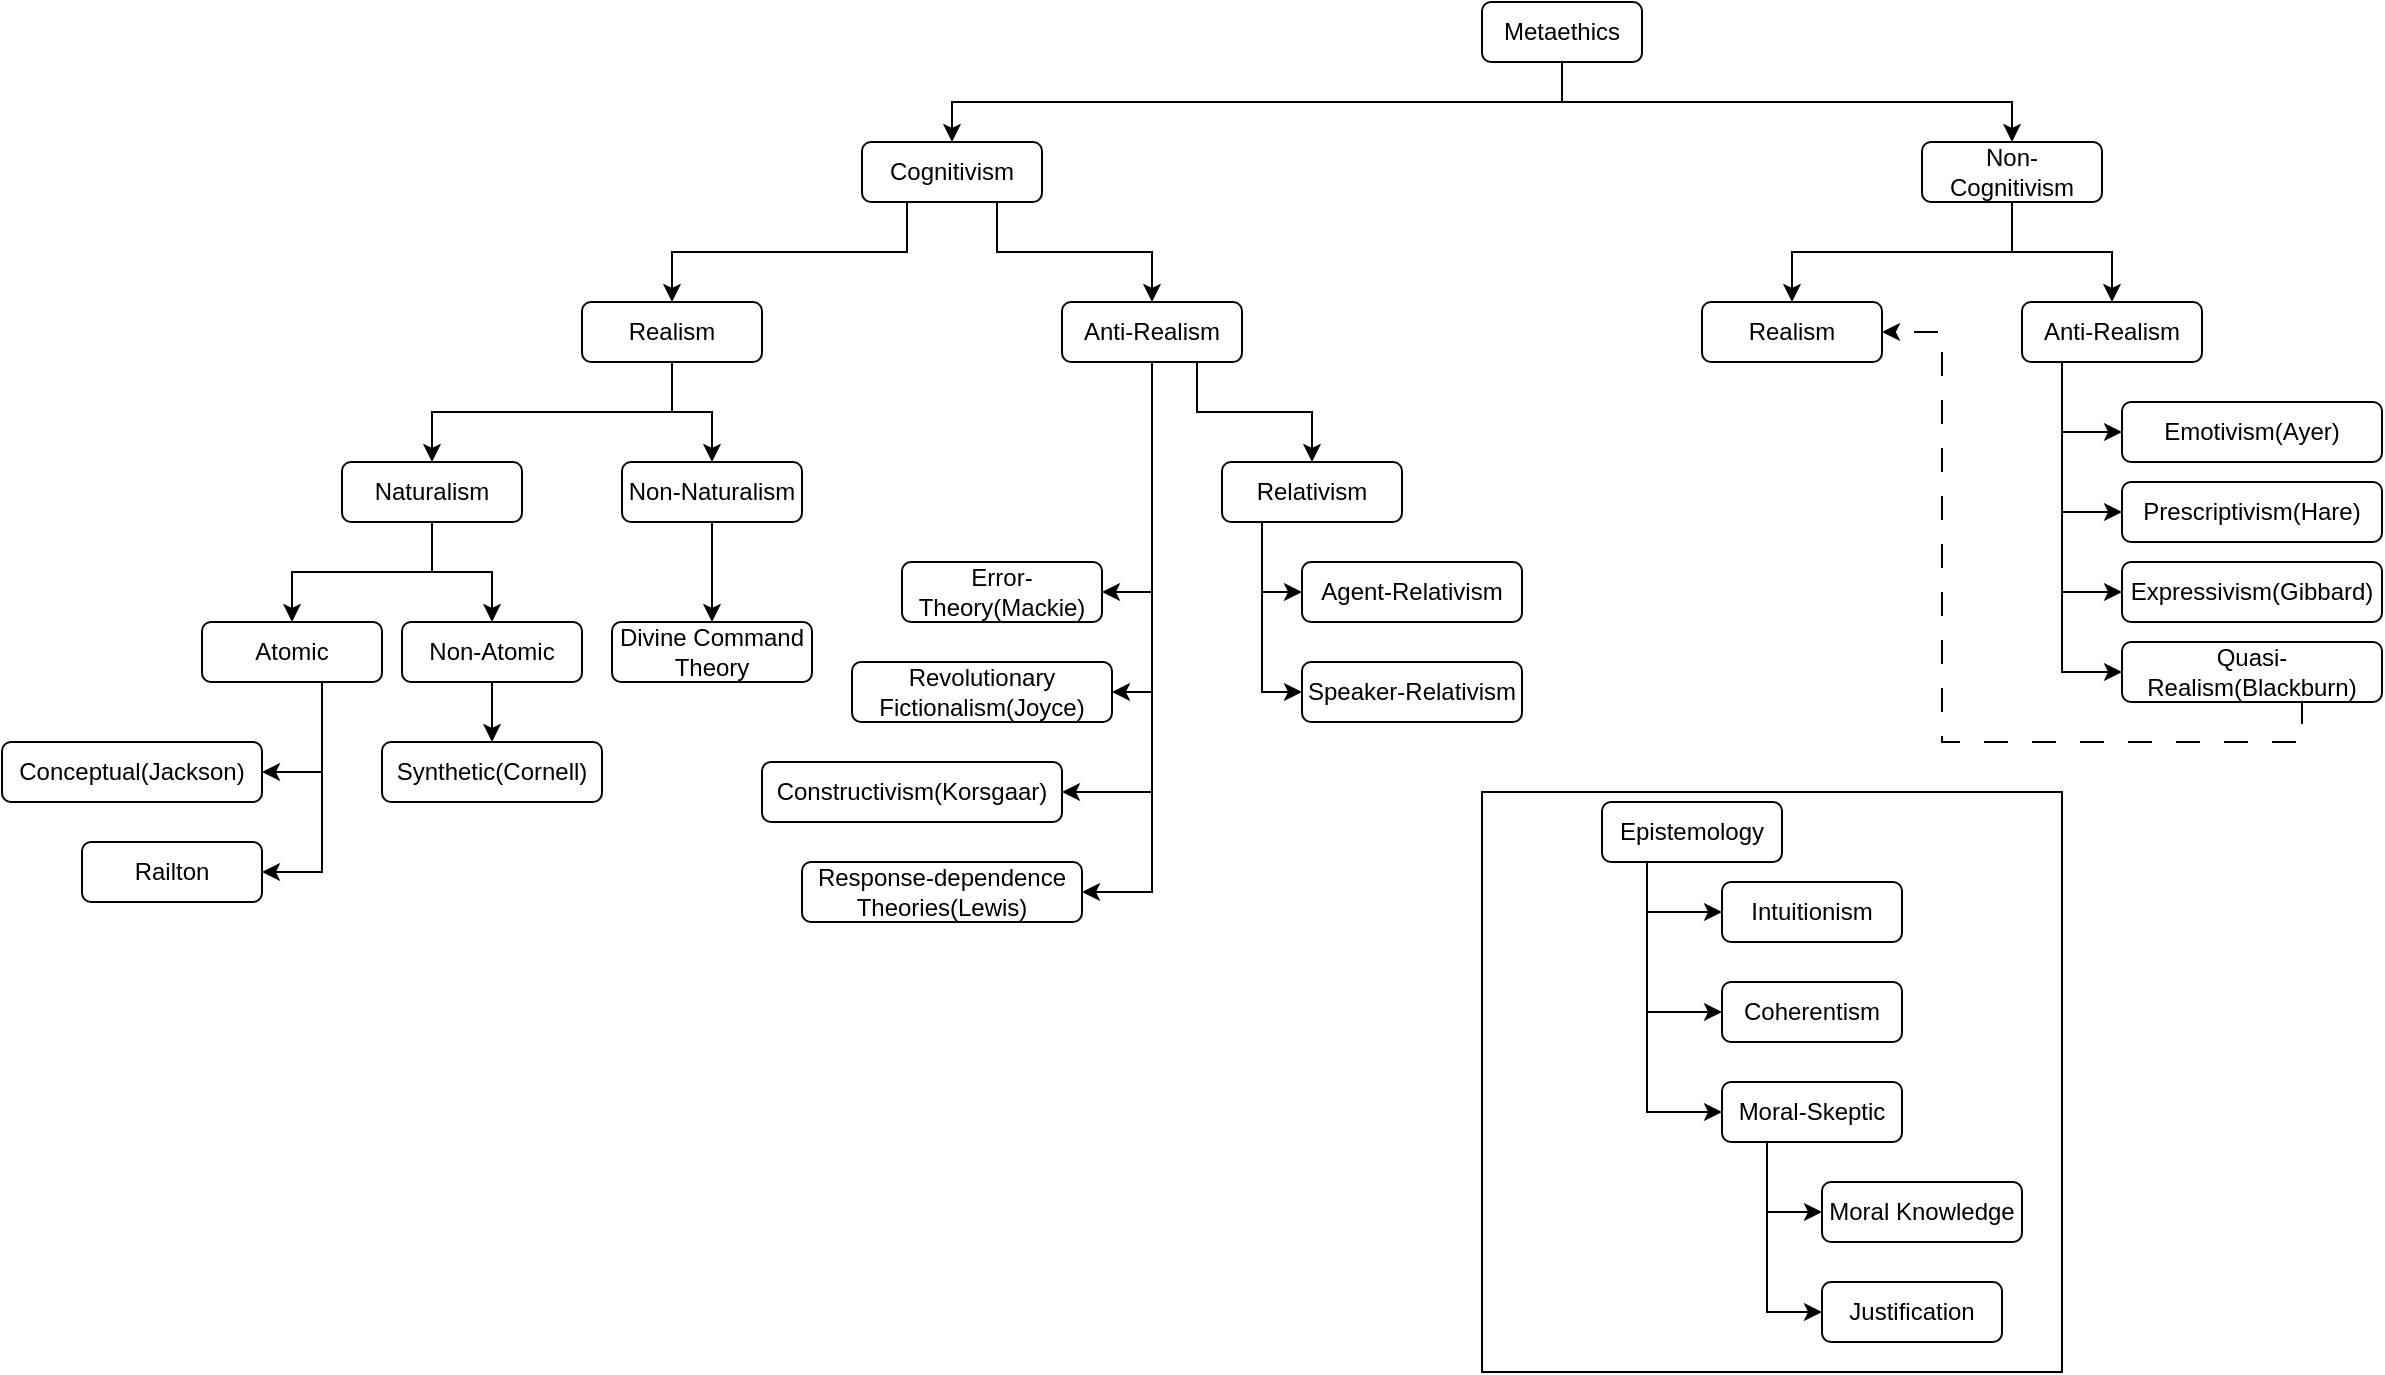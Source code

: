 <mxfile version="24.9.2">
  <diagram name="Page-1" id="ZaGmszB4qj0vFIJQAZdk">
    <mxGraphModel dx="2693" dy="897" grid="1" gridSize="10" guides="1" tooltips="1" connect="1" arrows="1" fold="1" page="1" pageScale="1" pageWidth="850" pageHeight="1100" math="0" shadow="0">
      <root>
        <mxCell id="0" />
        <mxCell id="1" parent="0" />
        <mxCell id="DnRtbkiLKbXyGwR7Kk6O-113" value="" style="whiteSpace=wrap;html=1;aspect=fixed;" vertex="1" parent="1">
          <mxGeometry x="610" y="405" width="290" height="290" as="geometry" />
        </mxCell>
        <mxCell id="DnRtbkiLKbXyGwR7Kk6O-74" style="edgeStyle=orthogonalEdgeStyle;rounded=0;orthogonalLoop=1;jettySize=auto;html=1;exitX=0.5;exitY=1;exitDx=0;exitDy=0;entryX=0.5;entryY=0;entryDx=0;entryDy=0;" edge="1" parent="1" source="DnRtbkiLKbXyGwR7Kk6O-1" target="DnRtbkiLKbXyGwR7Kk6O-4">
          <mxGeometry relative="1" as="geometry" />
        </mxCell>
        <mxCell id="DnRtbkiLKbXyGwR7Kk6O-75" style="edgeStyle=orthogonalEdgeStyle;rounded=0;orthogonalLoop=1;jettySize=auto;html=1;exitX=0.5;exitY=1;exitDx=0;exitDy=0;entryX=0.5;entryY=0;entryDx=0;entryDy=0;" edge="1" parent="1" source="DnRtbkiLKbXyGwR7Kk6O-1" target="DnRtbkiLKbXyGwR7Kk6O-3">
          <mxGeometry relative="1" as="geometry" />
        </mxCell>
        <mxCell id="DnRtbkiLKbXyGwR7Kk6O-1" value="Metaethics" style="rounded=1;whiteSpace=wrap;html=1;" vertex="1" parent="1">
          <mxGeometry x="610" y="10" width="80" height="30" as="geometry" />
        </mxCell>
        <mxCell id="DnRtbkiLKbXyGwR7Kk6O-47" style="edgeStyle=orthogonalEdgeStyle;rounded=0;orthogonalLoop=1;jettySize=auto;html=1;exitX=0.5;exitY=1;exitDx=0;exitDy=0;entryX=0.5;entryY=0;entryDx=0;entryDy=0;" edge="1" parent="1" source="DnRtbkiLKbXyGwR7Kk6O-3" target="DnRtbkiLKbXyGwR7Kk6O-8">
          <mxGeometry relative="1" as="geometry" />
        </mxCell>
        <mxCell id="DnRtbkiLKbXyGwR7Kk6O-84" style="edgeStyle=orthogonalEdgeStyle;rounded=0;orthogonalLoop=1;jettySize=auto;html=1;exitX=0.5;exitY=1;exitDx=0;exitDy=0;entryX=0.5;entryY=0;entryDx=0;entryDy=0;" edge="1" parent="1" source="DnRtbkiLKbXyGwR7Kk6O-3" target="DnRtbkiLKbXyGwR7Kk6O-83">
          <mxGeometry relative="1" as="geometry" />
        </mxCell>
        <mxCell id="DnRtbkiLKbXyGwR7Kk6O-3" value="Non-Cognitivism" style="rounded=1;whiteSpace=wrap;html=1;" vertex="1" parent="1">
          <mxGeometry x="830" y="80" width="90" height="30" as="geometry" />
        </mxCell>
        <mxCell id="DnRtbkiLKbXyGwR7Kk6O-37" style="edgeStyle=orthogonalEdgeStyle;rounded=0;orthogonalLoop=1;jettySize=auto;html=1;exitX=0.25;exitY=1;exitDx=0;exitDy=0;entryX=0.5;entryY=0;entryDx=0;entryDy=0;" edge="1" parent="1" source="DnRtbkiLKbXyGwR7Kk6O-4" target="DnRtbkiLKbXyGwR7Kk6O-5">
          <mxGeometry relative="1" as="geometry" />
        </mxCell>
        <mxCell id="DnRtbkiLKbXyGwR7Kk6O-40" style="edgeStyle=orthogonalEdgeStyle;rounded=0;orthogonalLoop=1;jettySize=auto;html=1;exitX=0.75;exitY=1;exitDx=0;exitDy=0;entryX=0.5;entryY=0;entryDx=0;entryDy=0;" edge="1" parent="1" source="DnRtbkiLKbXyGwR7Kk6O-4" target="DnRtbkiLKbXyGwR7Kk6O-39">
          <mxGeometry relative="1" as="geometry" />
        </mxCell>
        <mxCell id="DnRtbkiLKbXyGwR7Kk6O-4" value="Cognitivism" style="rounded=1;whiteSpace=wrap;html=1;" vertex="1" parent="1">
          <mxGeometry x="300" y="80" width="90" height="30" as="geometry" />
        </mxCell>
        <mxCell id="DnRtbkiLKbXyGwR7Kk6O-44" style="edgeStyle=orthogonalEdgeStyle;rounded=0;orthogonalLoop=1;jettySize=auto;html=1;exitX=0.5;exitY=1;exitDx=0;exitDy=0;entryX=0.5;entryY=0;entryDx=0;entryDy=0;" edge="1" parent="1" source="DnRtbkiLKbXyGwR7Kk6O-5" target="DnRtbkiLKbXyGwR7Kk6O-12">
          <mxGeometry relative="1" as="geometry" />
        </mxCell>
        <mxCell id="DnRtbkiLKbXyGwR7Kk6O-45" style="edgeStyle=orthogonalEdgeStyle;rounded=0;orthogonalLoop=1;jettySize=auto;html=1;exitX=0.5;exitY=1;exitDx=0;exitDy=0;entryX=0.5;entryY=0;entryDx=0;entryDy=0;" edge="1" parent="1" source="DnRtbkiLKbXyGwR7Kk6O-5" target="DnRtbkiLKbXyGwR7Kk6O-7">
          <mxGeometry relative="1" as="geometry" />
        </mxCell>
        <mxCell id="DnRtbkiLKbXyGwR7Kk6O-5" value="Realism" style="rounded=1;whiteSpace=wrap;html=1;" vertex="1" parent="1">
          <mxGeometry x="160" y="160" width="90" height="30" as="geometry" />
        </mxCell>
        <mxCell id="DnRtbkiLKbXyGwR7Kk6O-46" style="edgeStyle=orthogonalEdgeStyle;rounded=0;orthogonalLoop=1;jettySize=auto;html=1;exitX=0.5;exitY=1;exitDx=0;exitDy=0;entryX=0.5;entryY=0;entryDx=0;entryDy=0;" edge="1" parent="1" source="DnRtbkiLKbXyGwR7Kk6O-7" target="DnRtbkiLKbXyGwR7Kk6O-13">
          <mxGeometry relative="1" as="geometry" />
        </mxCell>
        <mxCell id="DnRtbkiLKbXyGwR7Kk6O-7" value="Non-Naturalism" style="rounded=1;whiteSpace=wrap;html=1;" vertex="1" parent="1">
          <mxGeometry x="180" y="240" width="90" height="30" as="geometry" />
        </mxCell>
        <mxCell id="DnRtbkiLKbXyGwR7Kk6O-51" style="edgeStyle=orthogonalEdgeStyle;rounded=0;orthogonalLoop=1;jettySize=auto;html=1;exitX=0.5;exitY=1;exitDx=0;exitDy=0;entryX=0;entryY=0.5;entryDx=0;entryDy=0;" edge="1" parent="1" source="DnRtbkiLKbXyGwR7Kk6O-8" target="DnRtbkiLKbXyGwR7Kk6O-10">
          <mxGeometry relative="1" as="geometry">
            <Array as="points">
              <mxPoint x="900" y="190" />
              <mxPoint x="900" y="225" />
            </Array>
          </mxGeometry>
        </mxCell>
        <mxCell id="DnRtbkiLKbXyGwR7Kk6O-53" style="edgeStyle=orthogonalEdgeStyle;rounded=0;orthogonalLoop=1;jettySize=auto;html=1;exitX=0.5;exitY=1;exitDx=0;exitDy=0;entryX=0;entryY=0.5;entryDx=0;entryDy=0;" edge="1" parent="1" source="DnRtbkiLKbXyGwR7Kk6O-8" target="DnRtbkiLKbXyGwR7Kk6O-49">
          <mxGeometry relative="1" as="geometry">
            <Array as="points">
              <mxPoint x="900" y="190" />
              <mxPoint x="900" y="265" />
            </Array>
          </mxGeometry>
        </mxCell>
        <mxCell id="DnRtbkiLKbXyGwR7Kk6O-54" style="edgeStyle=orthogonalEdgeStyle;rounded=0;orthogonalLoop=1;jettySize=auto;html=1;exitX=0.5;exitY=1;exitDx=0;exitDy=0;entryX=0;entryY=0.5;entryDx=0;entryDy=0;" edge="1" parent="1" source="DnRtbkiLKbXyGwR7Kk6O-8" target="DnRtbkiLKbXyGwR7Kk6O-48">
          <mxGeometry relative="1" as="geometry">
            <Array as="points">
              <mxPoint x="900" y="190" />
              <mxPoint x="900" y="305" />
            </Array>
          </mxGeometry>
        </mxCell>
        <mxCell id="DnRtbkiLKbXyGwR7Kk6O-85" style="edgeStyle=orthogonalEdgeStyle;rounded=0;orthogonalLoop=1;jettySize=auto;html=1;exitX=0.5;exitY=1;exitDx=0;exitDy=0;entryX=0;entryY=0.5;entryDx=0;entryDy=0;" edge="1" parent="1" source="DnRtbkiLKbXyGwR7Kk6O-8" target="DnRtbkiLKbXyGwR7Kk6O-19">
          <mxGeometry relative="1" as="geometry">
            <Array as="points">
              <mxPoint x="900" y="190" />
              <mxPoint x="900" y="345" />
            </Array>
          </mxGeometry>
        </mxCell>
        <mxCell id="DnRtbkiLKbXyGwR7Kk6O-8" value="Anti-Realism" style="rounded=1;whiteSpace=wrap;html=1;" vertex="1" parent="1">
          <mxGeometry x="880" y="160" width="90" height="30" as="geometry" />
        </mxCell>
        <mxCell id="DnRtbkiLKbXyGwR7Kk6O-9" value="Error-Theory(Mackie)" style="rounded=1;whiteSpace=wrap;html=1;" vertex="1" parent="1">
          <mxGeometry x="320" y="290" width="100" height="30" as="geometry" />
        </mxCell>
        <mxCell id="DnRtbkiLKbXyGwR7Kk6O-10" value="Emotivism(Ayer)" style="rounded=1;whiteSpace=wrap;html=1;" vertex="1" parent="1">
          <mxGeometry x="930" y="210" width="130" height="30" as="geometry" />
        </mxCell>
        <mxCell id="DnRtbkiLKbXyGwR7Kk6O-76" style="edgeStyle=orthogonalEdgeStyle;rounded=0;orthogonalLoop=1;jettySize=auto;html=1;exitX=0.5;exitY=1;exitDx=0;exitDy=0;entryX=0.5;entryY=0;entryDx=0;entryDy=0;" edge="1" parent="1" source="DnRtbkiLKbXyGwR7Kk6O-12" target="DnRtbkiLKbXyGwR7Kk6O-16">
          <mxGeometry relative="1" as="geometry" />
        </mxCell>
        <mxCell id="DnRtbkiLKbXyGwR7Kk6O-77" style="edgeStyle=orthogonalEdgeStyle;rounded=0;orthogonalLoop=1;jettySize=auto;html=1;exitX=0.5;exitY=1;exitDx=0;exitDy=0;" edge="1" parent="1" source="DnRtbkiLKbXyGwR7Kk6O-12" target="DnRtbkiLKbXyGwR7Kk6O-34">
          <mxGeometry relative="1" as="geometry" />
        </mxCell>
        <mxCell id="DnRtbkiLKbXyGwR7Kk6O-12" value="Naturalism" style="rounded=1;whiteSpace=wrap;html=1;" vertex="1" parent="1">
          <mxGeometry x="40" y="240" width="90" height="30" as="geometry" />
        </mxCell>
        <mxCell id="DnRtbkiLKbXyGwR7Kk6O-13" value="Divine Command Theory" style="rounded=1;whiteSpace=wrap;html=1;" vertex="1" parent="1">
          <mxGeometry x="175" y="320" width="100" height="30" as="geometry" />
        </mxCell>
        <mxCell id="DnRtbkiLKbXyGwR7Kk6O-67" style="edgeStyle=orthogonalEdgeStyle;rounded=0;orthogonalLoop=1;jettySize=auto;html=1;exitX=0.5;exitY=1;exitDx=0;exitDy=0;entryX=1;entryY=0.5;entryDx=0;entryDy=0;" edge="1" parent="1" source="DnRtbkiLKbXyGwR7Kk6O-16" target="DnRtbkiLKbXyGwR7Kk6O-31">
          <mxGeometry relative="1" as="geometry">
            <Array as="points">
              <mxPoint x="30" y="350" />
              <mxPoint x="30" y="395" />
            </Array>
          </mxGeometry>
        </mxCell>
        <mxCell id="DnRtbkiLKbXyGwR7Kk6O-68" style="edgeStyle=orthogonalEdgeStyle;rounded=0;orthogonalLoop=1;jettySize=auto;html=1;exitX=0.5;exitY=1;exitDx=0;exitDy=0;entryX=1;entryY=0.5;entryDx=0;entryDy=0;" edge="1" parent="1" source="DnRtbkiLKbXyGwR7Kk6O-16" target="DnRtbkiLKbXyGwR7Kk6O-17">
          <mxGeometry relative="1" as="geometry">
            <Array as="points">
              <mxPoint x="30" y="350" />
              <mxPoint x="30" y="445" />
            </Array>
          </mxGeometry>
        </mxCell>
        <mxCell id="DnRtbkiLKbXyGwR7Kk6O-16" value="Atomic" style="rounded=1;whiteSpace=wrap;html=1;" vertex="1" parent="1">
          <mxGeometry x="-30" y="320" width="90" height="30" as="geometry" />
        </mxCell>
        <mxCell id="DnRtbkiLKbXyGwR7Kk6O-17" value="Railton" style="rounded=1;whiteSpace=wrap;html=1;" vertex="1" parent="1">
          <mxGeometry x="-90" y="430" width="90" height="30" as="geometry" />
        </mxCell>
        <mxCell id="DnRtbkiLKbXyGwR7Kk6O-42" style="edgeStyle=orthogonalEdgeStyle;rounded=0;orthogonalLoop=1;jettySize=auto;html=1;exitX=0.5;exitY=1;exitDx=0;exitDy=0;entryX=0;entryY=0.5;entryDx=0;entryDy=0;" edge="1" parent="1" source="DnRtbkiLKbXyGwR7Kk6O-18" target="DnRtbkiLKbXyGwR7Kk6O-23">
          <mxGeometry relative="1" as="geometry">
            <Array as="points">
              <mxPoint x="500" y="270" />
              <mxPoint x="500" y="305" />
            </Array>
          </mxGeometry>
        </mxCell>
        <mxCell id="DnRtbkiLKbXyGwR7Kk6O-43" style="edgeStyle=orthogonalEdgeStyle;rounded=0;orthogonalLoop=1;jettySize=auto;html=1;exitX=0.5;exitY=1;exitDx=0;exitDy=0;entryX=0;entryY=0.5;entryDx=0;entryDy=0;" edge="1" parent="1" source="DnRtbkiLKbXyGwR7Kk6O-18" target="DnRtbkiLKbXyGwR7Kk6O-22">
          <mxGeometry relative="1" as="geometry">
            <Array as="points">
              <mxPoint x="500" y="270" />
              <mxPoint x="500" y="355" />
            </Array>
          </mxGeometry>
        </mxCell>
        <mxCell id="DnRtbkiLKbXyGwR7Kk6O-18" value="Relativism" style="rounded=1;whiteSpace=wrap;html=1;" vertex="1" parent="1">
          <mxGeometry x="480" y="240" width="90" height="30" as="geometry" />
        </mxCell>
        <mxCell id="DnRtbkiLKbXyGwR7Kk6O-86" style="edgeStyle=orthogonalEdgeStyle;rounded=0;orthogonalLoop=1;jettySize=auto;html=1;exitX=0.5;exitY=1;exitDx=0;exitDy=0;entryX=1;entryY=0.5;entryDx=0;entryDy=0;dashed=1;dashPattern=12 12;fillColor=#f5f5f5;strokeColor=#000000;" edge="1" parent="1" source="DnRtbkiLKbXyGwR7Kk6O-19" target="DnRtbkiLKbXyGwR7Kk6O-83">
          <mxGeometry relative="1" as="geometry">
            <Array as="points">
              <mxPoint x="1020" y="380" />
              <mxPoint x="840" y="380" />
              <mxPoint x="840" y="175" />
            </Array>
          </mxGeometry>
        </mxCell>
        <mxCell id="DnRtbkiLKbXyGwR7Kk6O-19" value="Quasi-Realism(Blackburn)" style="rounded=1;whiteSpace=wrap;html=1;" vertex="1" parent="1">
          <mxGeometry x="930" y="330" width="130" height="30" as="geometry" />
        </mxCell>
        <mxCell id="DnRtbkiLKbXyGwR7Kk6O-20" value="Moral Knowledge" style="rounded=1;whiteSpace=wrap;html=1;" vertex="1" parent="1">
          <mxGeometry x="780" y="600" width="100" height="30" as="geometry" />
        </mxCell>
        <mxCell id="DnRtbkiLKbXyGwR7Kk6O-22" value="Speaker-Relativism" style="rounded=1;whiteSpace=wrap;html=1;" vertex="1" parent="1">
          <mxGeometry x="520" y="340" width="110" height="30" as="geometry" />
        </mxCell>
        <mxCell id="DnRtbkiLKbXyGwR7Kk6O-23" value="Agent-Relativism" style="rounded=1;whiteSpace=wrap;html=1;" vertex="1" parent="1">
          <mxGeometry x="520" y="290" width="110" height="30" as="geometry" />
        </mxCell>
        <mxCell id="DnRtbkiLKbXyGwR7Kk6O-24" value="Revolutionary Fictionalism(Joyce)" style="rounded=1;whiteSpace=wrap;html=1;" vertex="1" parent="1">
          <mxGeometry x="295" y="340" width="130" height="30" as="geometry" />
        </mxCell>
        <mxCell id="DnRtbkiLKbXyGwR7Kk6O-27" value="Constructivism(Korsgaar)" style="rounded=1;whiteSpace=wrap;html=1;" vertex="1" parent="1">
          <mxGeometry x="250" y="390" width="150" height="30" as="geometry" />
        </mxCell>
        <mxCell id="DnRtbkiLKbXyGwR7Kk6O-29" value="Response-dependence Theories(Lewis)" style="rounded=1;whiteSpace=wrap;html=1;" vertex="1" parent="1">
          <mxGeometry x="270" y="440" width="140" height="30" as="geometry" />
        </mxCell>
        <mxCell id="DnRtbkiLKbXyGwR7Kk6O-30" value="Synthetic(Cornell)" style="rounded=1;whiteSpace=wrap;html=1;" vertex="1" parent="1">
          <mxGeometry x="60" y="380" width="110" height="30" as="geometry" />
        </mxCell>
        <mxCell id="DnRtbkiLKbXyGwR7Kk6O-31" value="Conceptual(Jackson)" style="rounded=1;whiteSpace=wrap;html=1;" vertex="1" parent="1">
          <mxGeometry x="-130" y="380" width="130" height="30" as="geometry" />
        </mxCell>
        <mxCell id="DnRtbkiLKbXyGwR7Kk6O-80" style="edgeStyle=orthogonalEdgeStyle;rounded=0;orthogonalLoop=1;jettySize=auto;html=1;exitX=0.5;exitY=1;exitDx=0;exitDy=0;entryX=0.5;entryY=0;entryDx=0;entryDy=0;" edge="1" parent="1" source="DnRtbkiLKbXyGwR7Kk6O-34" target="DnRtbkiLKbXyGwR7Kk6O-30">
          <mxGeometry relative="1" as="geometry" />
        </mxCell>
        <mxCell id="DnRtbkiLKbXyGwR7Kk6O-34" value="Non-Atomic" style="rounded=1;whiteSpace=wrap;html=1;" vertex="1" parent="1">
          <mxGeometry x="70" y="320" width="90" height="30" as="geometry" />
        </mxCell>
        <mxCell id="DnRtbkiLKbXyGwR7Kk6O-57" style="edgeStyle=orthogonalEdgeStyle;rounded=0;orthogonalLoop=1;jettySize=auto;html=1;exitX=0.75;exitY=1;exitDx=0;exitDy=0;entryX=0.5;entryY=0;entryDx=0;entryDy=0;" edge="1" parent="1" source="DnRtbkiLKbXyGwR7Kk6O-39" target="DnRtbkiLKbXyGwR7Kk6O-18">
          <mxGeometry relative="1" as="geometry" />
        </mxCell>
        <mxCell id="DnRtbkiLKbXyGwR7Kk6O-90" style="edgeStyle=orthogonalEdgeStyle;rounded=0;orthogonalLoop=1;jettySize=auto;html=1;exitX=0.5;exitY=1;exitDx=0;exitDy=0;entryX=1;entryY=0.5;entryDx=0;entryDy=0;" edge="1" parent="1" source="DnRtbkiLKbXyGwR7Kk6O-39" target="DnRtbkiLKbXyGwR7Kk6O-9">
          <mxGeometry relative="1" as="geometry" />
        </mxCell>
        <mxCell id="DnRtbkiLKbXyGwR7Kk6O-91" style="edgeStyle=orthogonalEdgeStyle;rounded=0;orthogonalLoop=1;jettySize=auto;html=1;exitX=0.5;exitY=1;exitDx=0;exitDy=0;entryX=1;entryY=0.5;entryDx=0;entryDy=0;" edge="1" parent="1" source="DnRtbkiLKbXyGwR7Kk6O-39" target="DnRtbkiLKbXyGwR7Kk6O-24">
          <mxGeometry relative="1" as="geometry" />
        </mxCell>
        <mxCell id="DnRtbkiLKbXyGwR7Kk6O-92" style="edgeStyle=orthogonalEdgeStyle;rounded=0;orthogonalLoop=1;jettySize=auto;html=1;exitX=0.5;exitY=1;exitDx=0;exitDy=0;entryX=1;entryY=0.5;entryDx=0;entryDy=0;" edge="1" parent="1" source="DnRtbkiLKbXyGwR7Kk6O-39" target="DnRtbkiLKbXyGwR7Kk6O-27">
          <mxGeometry relative="1" as="geometry" />
        </mxCell>
        <mxCell id="DnRtbkiLKbXyGwR7Kk6O-93" style="edgeStyle=orthogonalEdgeStyle;rounded=0;orthogonalLoop=1;jettySize=auto;html=1;exitX=0.5;exitY=1;exitDx=0;exitDy=0;entryX=1;entryY=0.5;entryDx=0;entryDy=0;" edge="1" parent="1" source="DnRtbkiLKbXyGwR7Kk6O-39" target="DnRtbkiLKbXyGwR7Kk6O-29">
          <mxGeometry relative="1" as="geometry" />
        </mxCell>
        <mxCell id="DnRtbkiLKbXyGwR7Kk6O-39" value="Anti-Realism" style="rounded=1;whiteSpace=wrap;html=1;shadow=0;" vertex="1" parent="1">
          <mxGeometry x="400" y="160" width="90" height="30" as="geometry" />
        </mxCell>
        <mxCell id="DnRtbkiLKbXyGwR7Kk6O-48" value="Expressivism(Gibbard)" style="rounded=1;whiteSpace=wrap;html=1;" vertex="1" parent="1">
          <mxGeometry x="930" y="290" width="130" height="30" as="geometry" />
        </mxCell>
        <mxCell id="DnRtbkiLKbXyGwR7Kk6O-49" value="Prescriptivism(Hare)" style="rounded=1;whiteSpace=wrap;html=1;" vertex="1" parent="1">
          <mxGeometry x="930" y="250" width="130" height="30" as="geometry" />
        </mxCell>
        <mxCell id="DnRtbkiLKbXyGwR7Kk6O-83" value="Realism" style="rounded=1;whiteSpace=wrap;html=1;" vertex="1" parent="1">
          <mxGeometry x="720" y="160" width="90" height="30" as="geometry" />
        </mxCell>
        <mxCell id="DnRtbkiLKbXyGwR7Kk6O-102" style="edgeStyle=orthogonalEdgeStyle;rounded=0;orthogonalLoop=1;jettySize=auto;html=1;exitX=0.25;exitY=1;exitDx=0;exitDy=0;entryX=0;entryY=0.5;entryDx=0;entryDy=0;" edge="1" parent="1" source="DnRtbkiLKbXyGwR7Kk6O-97" target="DnRtbkiLKbXyGwR7Kk6O-98">
          <mxGeometry relative="1" as="geometry" />
        </mxCell>
        <mxCell id="DnRtbkiLKbXyGwR7Kk6O-103" style="edgeStyle=orthogonalEdgeStyle;rounded=0;orthogonalLoop=1;jettySize=auto;html=1;exitX=0.25;exitY=1;exitDx=0;exitDy=0;entryX=0;entryY=0.5;entryDx=0;entryDy=0;" edge="1" parent="1" source="DnRtbkiLKbXyGwR7Kk6O-97" target="DnRtbkiLKbXyGwR7Kk6O-20">
          <mxGeometry relative="1" as="geometry" />
        </mxCell>
        <mxCell id="DnRtbkiLKbXyGwR7Kk6O-97" value="Moral-Skeptic" style="rounded=1;whiteSpace=wrap;html=1;" vertex="1" parent="1">
          <mxGeometry x="730" y="550" width="90" height="30" as="geometry" />
        </mxCell>
        <mxCell id="DnRtbkiLKbXyGwR7Kk6O-98" value="Justification" style="rounded=1;whiteSpace=wrap;html=1;" vertex="1" parent="1">
          <mxGeometry x="780" y="650" width="90" height="30" as="geometry" />
        </mxCell>
        <mxCell id="DnRtbkiLKbXyGwR7Kk6O-109" style="edgeStyle=orthogonalEdgeStyle;rounded=0;orthogonalLoop=1;jettySize=auto;html=1;exitX=0.25;exitY=1;exitDx=0;exitDy=0;entryX=0;entryY=0.5;entryDx=0;entryDy=0;" edge="1" parent="1" source="DnRtbkiLKbXyGwR7Kk6O-104" target="DnRtbkiLKbXyGwR7Kk6O-97">
          <mxGeometry relative="1" as="geometry" />
        </mxCell>
        <mxCell id="DnRtbkiLKbXyGwR7Kk6O-110" style="edgeStyle=orthogonalEdgeStyle;rounded=0;orthogonalLoop=1;jettySize=auto;html=1;exitX=0.25;exitY=1;exitDx=0;exitDy=0;entryX=0;entryY=0.5;entryDx=0;entryDy=0;" edge="1" parent="1" source="DnRtbkiLKbXyGwR7Kk6O-104" target="DnRtbkiLKbXyGwR7Kk6O-106">
          <mxGeometry relative="1" as="geometry" />
        </mxCell>
        <mxCell id="DnRtbkiLKbXyGwR7Kk6O-111" style="edgeStyle=orthogonalEdgeStyle;rounded=0;orthogonalLoop=1;jettySize=auto;html=1;exitX=0.25;exitY=1;exitDx=0;exitDy=0;entryX=0;entryY=0.5;entryDx=0;entryDy=0;" edge="1" parent="1" source="DnRtbkiLKbXyGwR7Kk6O-104" target="DnRtbkiLKbXyGwR7Kk6O-107">
          <mxGeometry relative="1" as="geometry" />
        </mxCell>
        <mxCell id="DnRtbkiLKbXyGwR7Kk6O-104" value="&lt;span&gt;&lt;span data-dobid=&quot;hdw&quot;&gt;Epistemology&lt;/span&gt;&lt;/span&gt;" style="rounded=1;whiteSpace=wrap;html=1;" vertex="1" parent="1">
          <mxGeometry x="670" y="410" width="90" height="30" as="geometry" />
        </mxCell>
        <mxCell id="DnRtbkiLKbXyGwR7Kk6O-106" value="Intuitionism" style="rounded=1;whiteSpace=wrap;html=1;" vertex="1" parent="1">
          <mxGeometry x="730" y="450" width="90" height="30" as="geometry" />
        </mxCell>
        <mxCell id="DnRtbkiLKbXyGwR7Kk6O-107" value="Coherentism" style="rounded=1;whiteSpace=wrap;html=1;" vertex="1" parent="1">
          <mxGeometry x="730" y="500" width="90" height="30" as="geometry" />
        </mxCell>
        <mxCell id="DnRtbkiLKbXyGwR7Kk6O-112" style="edgeStyle=orthogonalEdgeStyle;rounded=0;orthogonalLoop=1;jettySize=auto;html=1;exitX=0.5;exitY=1;exitDx=0;exitDy=0;" edge="1" parent="1" source="DnRtbkiLKbXyGwR7Kk6O-27" target="DnRtbkiLKbXyGwR7Kk6O-27">
          <mxGeometry relative="1" as="geometry" />
        </mxCell>
      </root>
    </mxGraphModel>
  </diagram>
</mxfile>
